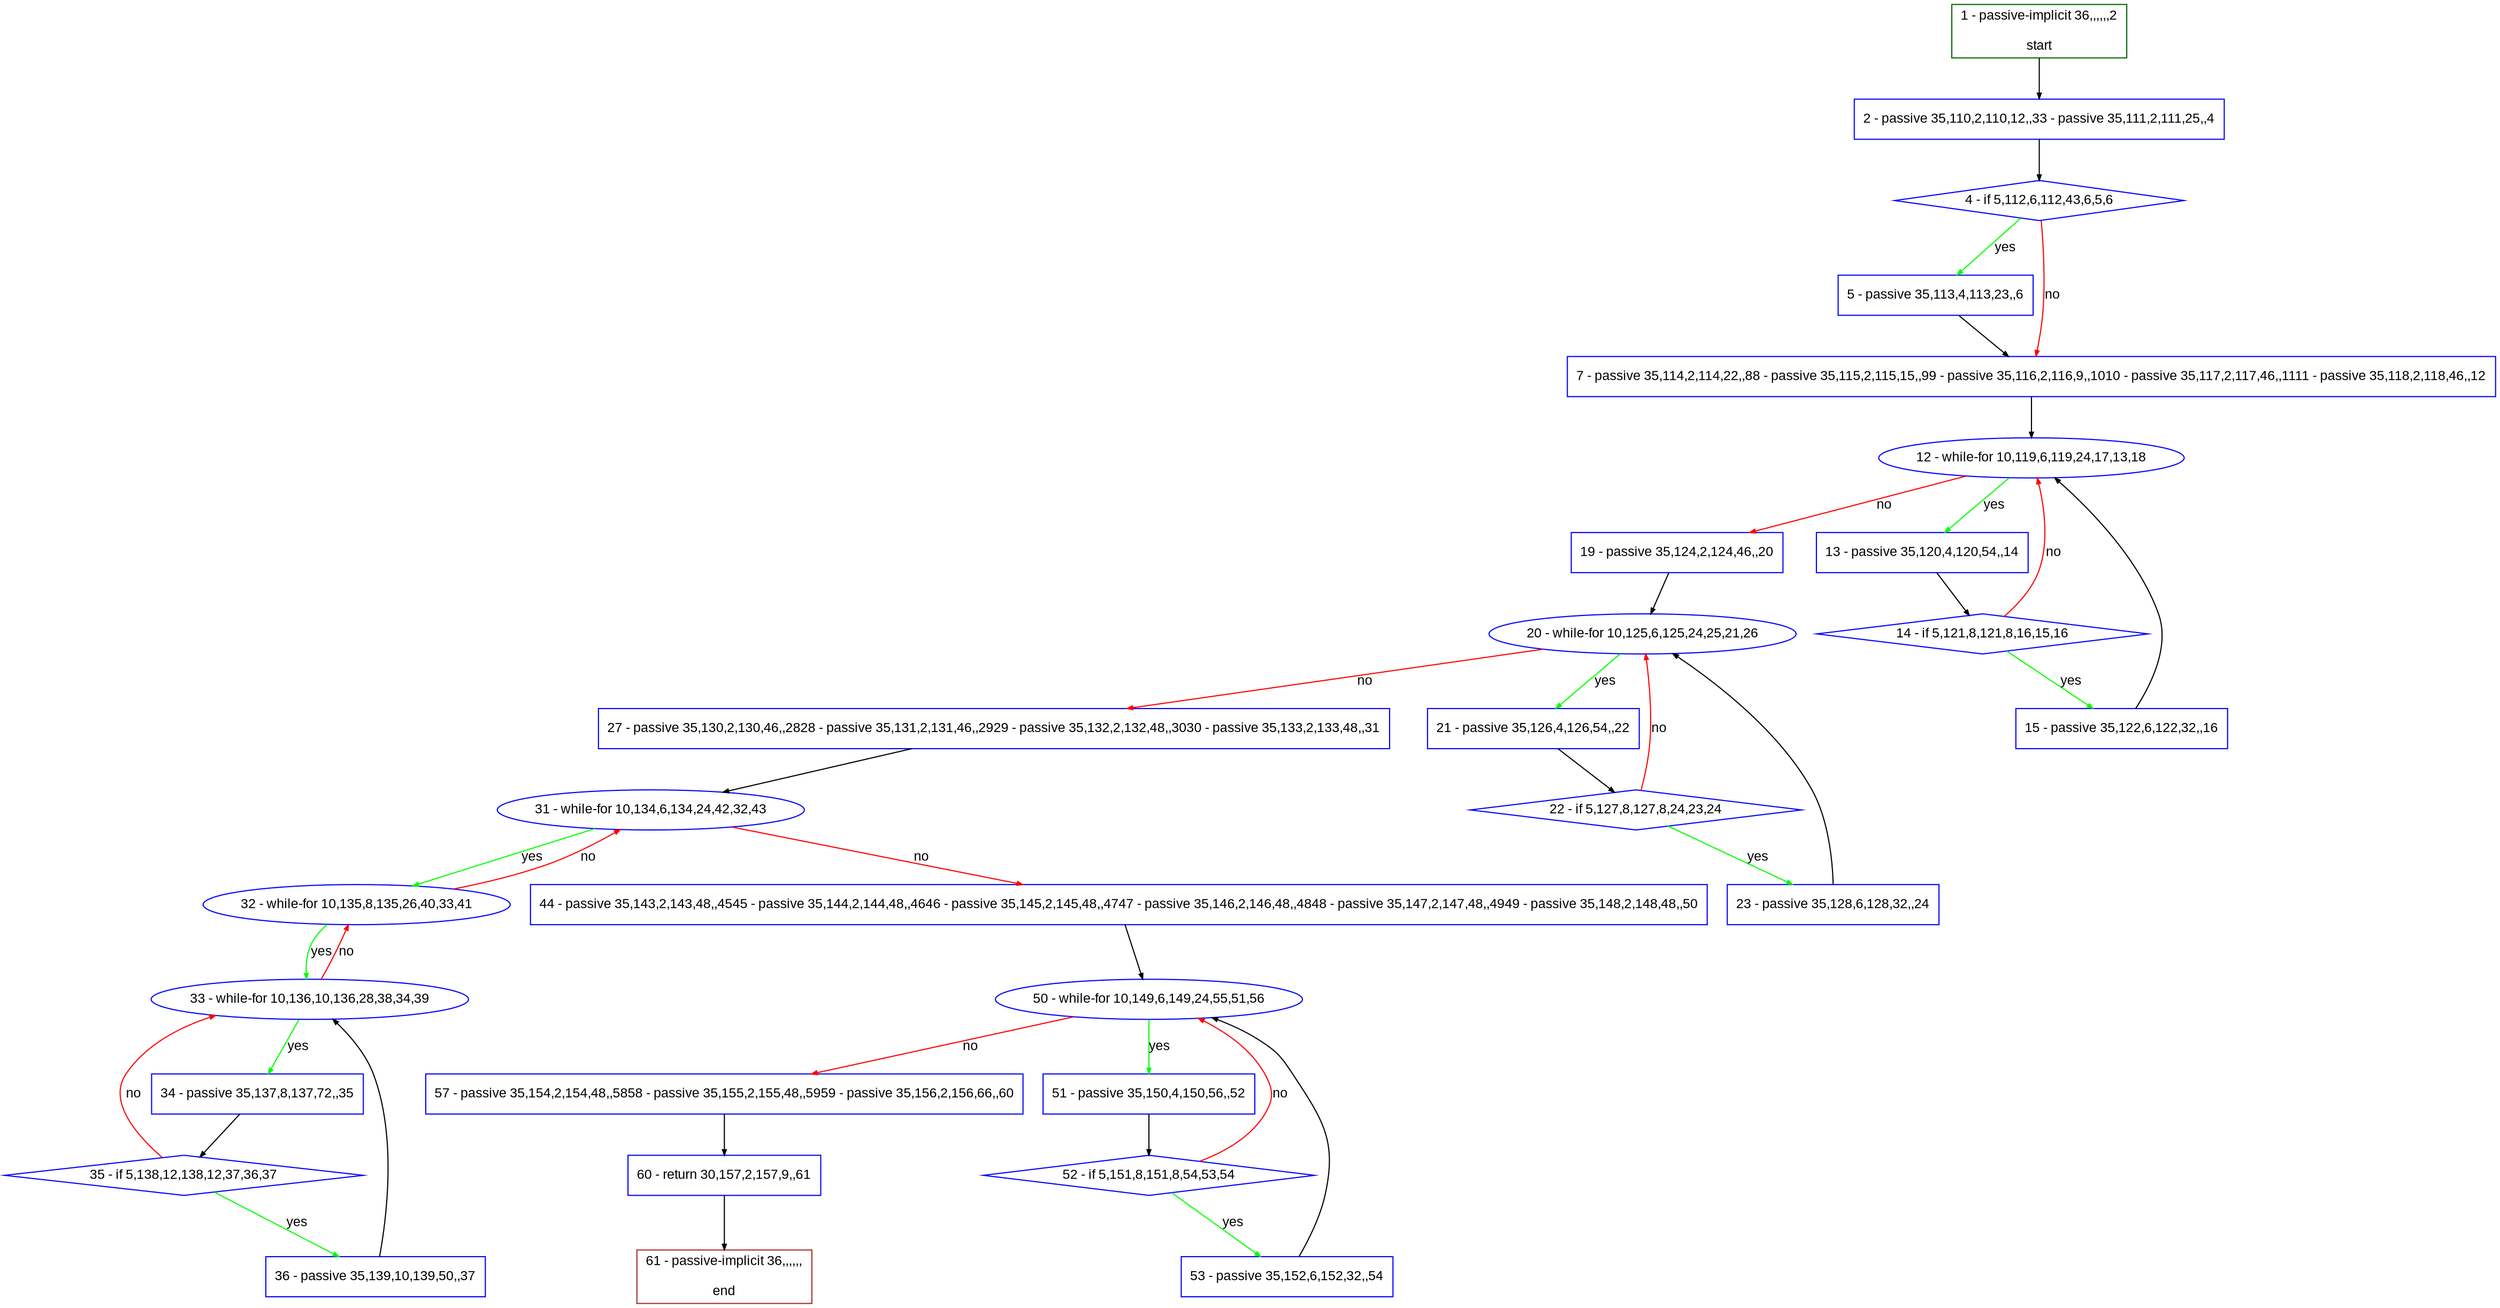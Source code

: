 digraph "" {
  graph [pack="true", label="", fontsize="12", packmode="clust", fontname="Arial", fillcolor="#FFFFCC", bgcolor="white", style="rounded,filled", compound="true"];
  node [node_initialized="no", label="", color="grey", fontsize="12", fillcolor="white", fontname="Arial", style="filled", shape="rectangle", compound="true", fixedsize="false"];
  edge [fontcolor="black", arrowhead="normal", arrowtail="none", arrowsize="0.5", ltail="", label="", color="black", fontsize="12", lhead="", fontname="Arial", dir="forward", compound="true"];
  __N1 [label="2 - passive 35,110,2,110,12,,33 - passive 35,111,2,111,25,,4", color="#0000ff", fillcolor="#ffffff", style="filled", shape="box"];
  __N2 [label="1 - passive-implicit 36,,,,,,2\n\nstart", color="#006400", fillcolor="#ffffff", style="filled", shape="box"];
  __N3 [label="4 - if 5,112,6,112,43,6,5,6", color="#0000ff", fillcolor="#ffffff", style="filled", shape="diamond"];
  __N4 [label="5 - passive 35,113,4,113,23,,6", color="#0000ff", fillcolor="#ffffff", style="filled", shape="box"];
  __N5 [label="7 - passive 35,114,2,114,22,,88 - passive 35,115,2,115,15,,99 - passive 35,116,2,116,9,,1010 - passive 35,117,2,117,46,,1111 - passive 35,118,2,118,46,,12", color="#0000ff", fillcolor="#ffffff", style="filled", shape="box"];
  __N6 [label="12 - while-for 10,119,6,119,24,17,13,18", color="#0000ff", fillcolor="#ffffff", style="filled", shape="oval"];
  __N7 [label="13 - passive 35,120,4,120,54,,14", color="#0000ff", fillcolor="#ffffff", style="filled", shape="box"];
  __N8 [label="19 - passive 35,124,2,124,46,,20", color="#0000ff", fillcolor="#ffffff", style="filled", shape="box"];
  __N9 [label="14 - if 5,121,8,121,8,16,15,16", color="#0000ff", fillcolor="#ffffff", style="filled", shape="diamond"];
  __N10 [label="15 - passive 35,122,6,122,32,,16", color="#0000ff", fillcolor="#ffffff", style="filled", shape="box"];
  __N11 [label="20 - while-for 10,125,6,125,24,25,21,26", color="#0000ff", fillcolor="#ffffff", style="filled", shape="oval"];
  __N12 [label="21 - passive 35,126,4,126,54,,22", color="#0000ff", fillcolor="#ffffff", style="filled", shape="box"];
  __N13 [label="27 - passive 35,130,2,130,46,,2828 - passive 35,131,2,131,46,,2929 - passive 35,132,2,132,48,,3030 - passive 35,133,2,133,48,,31", color="#0000ff", fillcolor="#ffffff", style="filled", shape="box"];
  __N14 [label="22 - if 5,127,8,127,8,24,23,24", color="#0000ff", fillcolor="#ffffff", style="filled", shape="diamond"];
  __N15 [label="23 - passive 35,128,6,128,32,,24", color="#0000ff", fillcolor="#ffffff", style="filled", shape="box"];
  __N16 [label="31 - while-for 10,134,6,134,24,42,32,43", color="#0000ff", fillcolor="#ffffff", style="filled", shape="oval"];
  __N17 [label="32 - while-for 10,135,8,135,26,40,33,41", color="#0000ff", fillcolor="#ffffff", style="filled", shape="oval"];
  __N18 [label="44 - passive 35,143,2,143,48,,4545 - passive 35,144,2,144,48,,4646 - passive 35,145,2,145,48,,4747 - passive 35,146,2,146,48,,4848 - passive 35,147,2,147,48,,4949 - passive 35,148,2,148,48,,50", color="#0000ff", fillcolor="#ffffff", style="filled", shape="box"];
  __N19 [label="33 - while-for 10,136,10,136,28,38,34,39", color="#0000ff", fillcolor="#ffffff", style="filled", shape="oval"];
  __N20 [label="34 - passive 35,137,8,137,72,,35", color="#0000ff", fillcolor="#ffffff", style="filled", shape="box"];
  __N21 [label="35 - if 5,138,12,138,12,37,36,37", color="#0000ff", fillcolor="#ffffff", style="filled", shape="diamond"];
  __N22 [label="36 - passive 35,139,10,139,50,,37", color="#0000ff", fillcolor="#ffffff", style="filled", shape="box"];
  __N23 [label="50 - while-for 10,149,6,149,24,55,51,56", color="#0000ff", fillcolor="#ffffff", style="filled", shape="oval"];
  __N24 [label="51 - passive 35,150,4,150,56,,52", color="#0000ff", fillcolor="#ffffff", style="filled", shape="box"];
  __N25 [label="57 - passive 35,154,2,154,48,,5858 - passive 35,155,2,155,48,,5959 - passive 35,156,2,156,66,,60", color="#0000ff", fillcolor="#ffffff", style="filled", shape="box"];
  __N26 [label="52 - if 5,151,8,151,8,54,53,54", color="#0000ff", fillcolor="#ffffff", style="filled", shape="diamond"];
  __N27 [label="53 - passive 35,152,6,152,32,,54", color="#0000ff", fillcolor="#ffffff", style="filled", shape="box"];
  __N28 [label="60 - return 30,157,2,157,9,,61", color="#0000ff", fillcolor="#ffffff", style="filled", shape="box"];
  __N29 [label="61 - passive-implicit 36,,,,,,\n\nend", color="#a52a2a", fillcolor="#ffffff", style="filled", shape="box"];
  __N2 -> __N1 [arrowhead="normal", arrowtail="none", color="#000000", label="", dir="forward"];
  __N1 -> __N3 [arrowhead="normal", arrowtail="none", color="#000000", label="", dir="forward"];
  __N3 -> __N4 [arrowhead="normal", arrowtail="none", color="#00ff00", label="yes", dir="forward"];
  __N3 -> __N5 [arrowhead="normal", arrowtail="none", color="#ff0000", label="no", dir="forward"];
  __N4 -> __N5 [arrowhead="normal", arrowtail="none", color="#000000", label="", dir="forward"];
  __N5 -> __N6 [arrowhead="normal", arrowtail="none", color="#000000", label="", dir="forward"];
  __N6 -> __N7 [arrowhead="normal", arrowtail="none", color="#00ff00", label="yes", dir="forward"];
  __N6 -> __N8 [arrowhead="normal", arrowtail="none", color="#ff0000", label="no", dir="forward"];
  __N7 -> __N9 [arrowhead="normal", arrowtail="none", color="#000000", label="", dir="forward"];
  __N9 -> __N6 [arrowhead="normal", arrowtail="none", color="#ff0000", label="no", dir="forward"];
  __N9 -> __N10 [arrowhead="normal", arrowtail="none", color="#00ff00", label="yes", dir="forward"];
  __N10 -> __N6 [arrowhead="normal", arrowtail="none", color="#000000", label="", dir="forward"];
  __N8 -> __N11 [arrowhead="normal", arrowtail="none", color="#000000", label="", dir="forward"];
  __N11 -> __N12 [arrowhead="normal", arrowtail="none", color="#00ff00", label="yes", dir="forward"];
  __N11 -> __N13 [arrowhead="normal", arrowtail="none", color="#ff0000", label="no", dir="forward"];
  __N12 -> __N14 [arrowhead="normal", arrowtail="none", color="#000000", label="", dir="forward"];
  __N14 -> __N11 [arrowhead="normal", arrowtail="none", color="#ff0000", label="no", dir="forward"];
  __N14 -> __N15 [arrowhead="normal", arrowtail="none", color="#00ff00", label="yes", dir="forward"];
  __N15 -> __N11 [arrowhead="normal", arrowtail="none", color="#000000", label="", dir="forward"];
  __N13 -> __N16 [arrowhead="normal", arrowtail="none", color="#000000", label="", dir="forward"];
  __N16 -> __N17 [arrowhead="normal", arrowtail="none", color="#00ff00", label="yes", dir="forward"];
  __N17 -> __N16 [arrowhead="normal", arrowtail="none", color="#ff0000", label="no", dir="forward"];
  __N16 -> __N18 [arrowhead="normal", arrowtail="none", color="#ff0000", label="no", dir="forward"];
  __N17 -> __N19 [arrowhead="normal", arrowtail="none", color="#00ff00", label="yes", dir="forward"];
  __N19 -> __N17 [arrowhead="normal", arrowtail="none", color="#ff0000", label="no", dir="forward"];
  __N19 -> __N20 [arrowhead="normal", arrowtail="none", color="#00ff00", label="yes", dir="forward"];
  __N20 -> __N21 [arrowhead="normal", arrowtail="none", color="#000000", label="", dir="forward"];
  __N21 -> __N19 [arrowhead="normal", arrowtail="none", color="#ff0000", label="no", dir="forward"];
  __N21 -> __N22 [arrowhead="normal", arrowtail="none", color="#00ff00", label="yes", dir="forward"];
  __N22 -> __N19 [arrowhead="normal", arrowtail="none", color="#000000", label="", dir="forward"];
  __N18 -> __N23 [arrowhead="normal", arrowtail="none", color="#000000", label="", dir="forward"];
  __N23 -> __N24 [arrowhead="normal", arrowtail="none", color="#00ff00", label="yes", dir="forward"];
  __N23 -> __N25 [arrowhead="normal", arrowtail="none", color="#ff0000", label="no", dir="forward"];
  __N24 -> __N26 [arrowhead="normal", arrowtail="none", color="#000000", label="", dir="forward"];
  __N26 -> __N23 [arrowhead="normal", arrowtail="none", color="#ff0000", label="no", dir="forward"];
  __N26 -> __N27 [arrowhead="normal", arrowtail="none", color="#00ff00", label="yes", dir="forward"];
  __N27 -> __N23 [arrowhead="normal", arrowtail="none", color="#000000", label="", dir="forward"];
  __N25 -> __N28 [arrowhead="normal", arrowtail="none", color="#000000", label="", dir="forward"];
  __N28 -> __N29 [arrowhead="normal", arrowtail="none", color="#000000", label="", dir="forward"];
}

